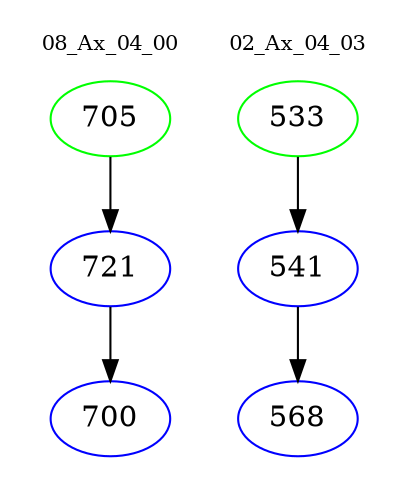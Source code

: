 digraph{
subgraph cluster_0 {
color = white
label = "08_Ax_04_00";
fontsize=10;
T0_705 [label="705", color="green"]
T0_705 -> T0_721 [color="black"]
T0_721 [label="721", color="blue"]
T0_721 -> T0_700 [color="black"]
T0_700 [label="700", color="blue"]
}
subgraph cluster_1 {
color = white
label = "02_Ax_04_03";
fontsize=10;
T1_533 [label="533", color="green"]
T1_533 -> T1_541 [color="black"]
T1_541 [label="541", color="blue"]
T1_541 -> T1_568 [color="black"]
T1_568 [label="568", color="blue"]
}
}
